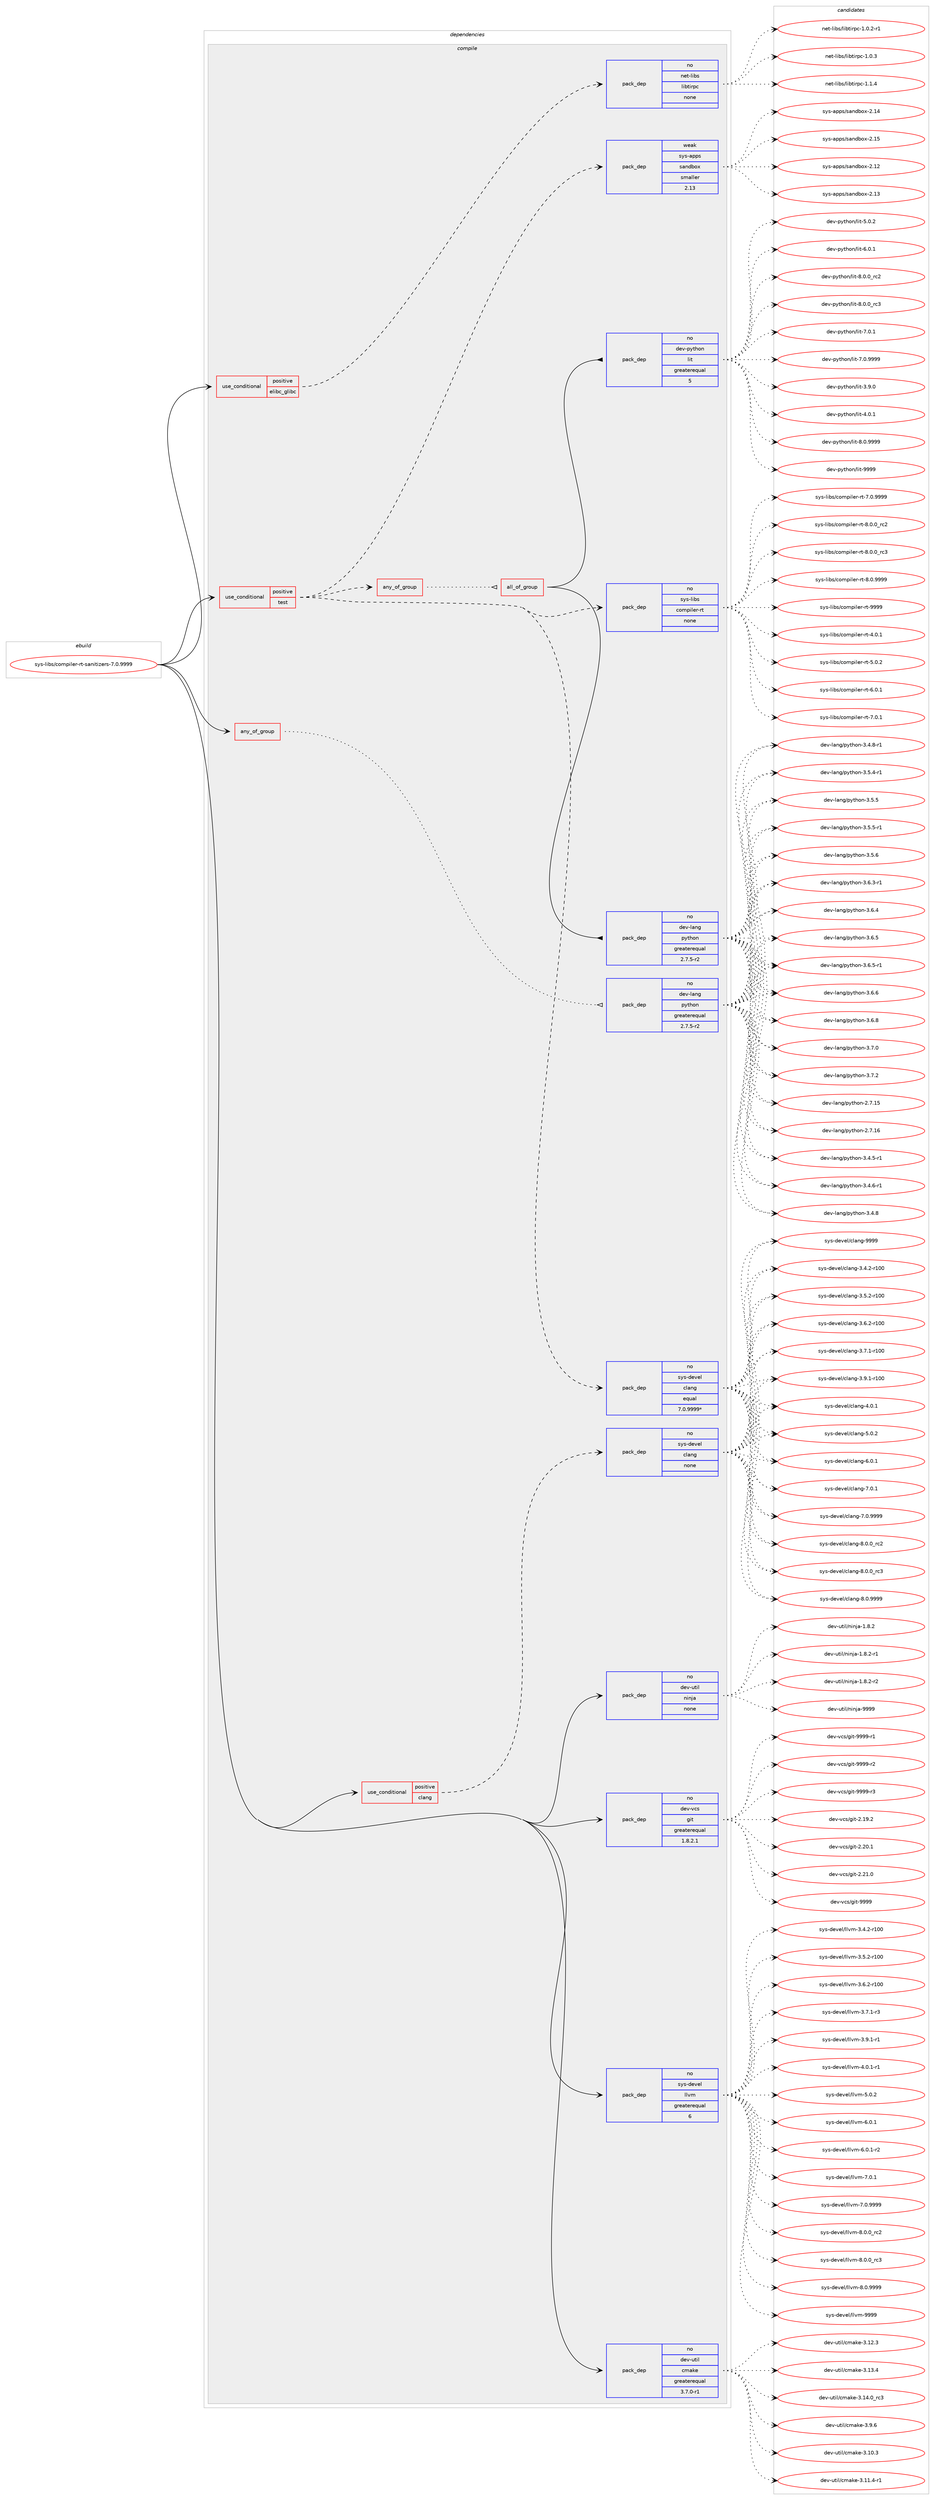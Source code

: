 digraph prolog {

# *************
# Graph options
# *************

newrank=true;
concentrate=true;
compound=true;
graph [rankdir=LR,fontname=Helvetica,fontsize=10,ranksep=1.5];#, ranksep=2.5, nodesep=0.2];
edge  [arrowhead=vee];
node  [fontname=Helvetica,fontsize=10];

# **********
# The ebuild
# **********

subgraph cluster_leftcol {
color=gray;
rank=same;
label=<<i>ebuild</i>>;
id [label="sys-libs/compiler-rt-sanitizers-7.0.9999", color=red, width=4, href="../sys-libs/compiler-rt-sanitizers-7.0.9999.svg"];
}

# ****************
# The dependencies
# ****************

subgraph cluster_midcol {
color=gray;
label=<<i>dependencies</i>>;
subgraph cluster_compile {
fillcolor="#eeeeee";
style=filled;
label=<<i>compile</i>>;
subgraph any27634 {
dependency1736476 [label=<<TABLE BORDER="0" CELLBORDER="1" CELLSPACING="0" CELLPADDING="4"><TR><TD CELLPADDING="10">any_of_group</TD></TR></TABLE>>, shape=none, color=red];subgraph pack1246448 {
dependency1736477 [label=<<TABLE BORDER="0" CELLBORDER="1" CELLSPACING="0" CELLPADDING="4" WIDTH="220"><TR><TD ROWSPAN="6" CELLPADDING="30">pack_dep</TD></TR><TR><TD WIDTH="110">no</TD></TR><TR><TD>dev-lang</TD></TR><TR><TD>python</TD></TR><TR><TD>greaterequal</TD></TR><TR><TD>2.7.5-r2</TD></TR></TABLE>>, shape=none, color=blue];
}
dependency1736476:e -> dependency1736477:w [weight=20,style="dotted",arrowhead="oinv"];
}
id:e -> dependency1736476:w [weight=20,style="solid",arrowhead="vee"];
subgraph cond461464 {
dependency1736478 [label=<<TABLE BORDER="0" CELLBORDER="1" CELLSPACING="0" CELLPADDING="4"><TR><TD ROWSPAN="3" CELLPADDING="10">use_conditional</TD></TR><TR><TD>positive</TD></TR><TR><TD>clang</TD></TR></TABLE>>, shape=none, color=red];
subgraph pack1246449 {
dependency1736479 [label=<<TABLE BORDER="0" CELLBORDER="1" CELLSPACING="0" CELLPADDING="4" WIDTH="220"><TR><TD ROWSPAN="6" CELLPADDING="30">pack_dep</TD></TR><TR><TD WIDTH="110">no</TD></TR><TR><TD>sys-devel</TD></TR><TR><TD>clang</TD></TR><TR><TD>none</TD></TR><TR><TD></TD></TR></TABLE>>, shape=none, color=blue];
}
dependency1736478:e -> dependency1736479:w [weight=20,style="dashed",arrowhead="vee"];
}
id:e -> dependency1736478:w [weight=20,style="solid",arrowhead="vee"];
subgraph cond461465 {
dependency1736480 [label=<<TABLE BORDER="0" CELLBORDER="1" CELLSPACING="0" CELLPADDING="4"><TR><TD ROWSPAN="3" CELLPADDING="10">use_conditional</TD></TR><TR><TD>positive</TD></TR><TR><TD>elibc_glibc</TD></TR></TABLE>>, shape=none, color=red];
subgraph pack1246450 {
dependency1736481 [label=<<TABLE BORDER="0" CELLBORDER="1" CELLSPACING="0" CELLPADDING="4" WIDTH="220"><TR><TD ROWSPAN="6" CELLPADDING="30">pack_dep</TD></TR><TR><TD WIDTH="110">no</TD></TR><TR><TD>net-libs</TD></TR><TR><TD>libtirpc</TD></TR><TR><TD>none</TD></TR><TR><TD></TD></TR></TABLE>>, shape=none, color=blue];
}
dependency1736480:e -> dependency1736481:w [weight=20,style="dashed",arrowhead="vee"];
}
id:e -> dependency1736480:w [weight=20,style="solid",arrowhead="vee"];
subgraph cond461466 {
dependency1736482 [label=<<TABLE BORDER="0" CELLBORDER="1" CELLSPACING="0" CELLPADDING="4"><TR><TD ROWSPAN="3" CELLPADDING="10">use_conditional</TD></TR><TR><TD>positive</TD></TR><TR><TD>test</TD></TR></TABLE>>, shape=none, color=red];
subgraph pack1246451 {
dependency1736483 [label=<<TABLE BORDER="0" CELLBORDER="1" CELLSPACING="0" CELLPADDING="4" WIDTH="220"><TR><TD ROWSPAN="6" CELLPADDING="30">pack_dep</TD></TR><TR><TD WIDTH="110">weak</TD></TR><TR><TD>sys-apps</TD></TR><TR><TD>sandbox</TD></TR><TR><TD>smaller</TD></TR><TR><TD>2.13</TD></TR></TABLE>>, shape=none, color=blue];
}
dependency1736482:e -> dependency1736483:w [weight=20,style="dashed",arrowhead="vee"];
subgraph any27635 {
dependency1736484 [label=<<TABLE BORDER="0" CELLBORDER="1" CELLSPACING="0" CELLPADDING="4"><TR><TD CELLPADDING="10">any_of_group</TD></TR></TABLE>>, shape=none, color=red];subgraph all933 {
dependency1736485 [label=<<TABLE BORDER="0" CELLBORDER="1" CELLSPACING="0" CELLPADDING="4"><TR><TD CELLPADDING="10">all_of_group</TD></TR></TABLE>>, shape=none, color=red];subgraph pack1246452 {
dependency1736486 [label=<<TABLE BORDER="0" CELLBORDER="1" CELLSPACING="0" CELLPADDING="4" WIDTH="220"><TR><TD ROWSPAN="6" CELLPADDING="30">pack_dep</TD></TR><TR><TD WIDTH="110">no</TD></TR><TR><TD>dev-lang</TD></TR><TR><TD>python</TD></TR><TR><TD>greaterequal</TD></TR><TR><TD>2.7.5-r2</TD></TR></TABLE>>, shape=none, color=blue];
}
dependency1736485:e -> dependency1736486:w [weight=20,style="solid",arrowhead="inv"];
subgraph pack1246453 {
dependency1736487 [label=<<TABLE BORDER="0" CELLBORDER="1" CELLSPACING="0" CELLPADDING="4" WIDTH="220"><TR><TD ROWSPAN="6" CELLPADDING="30">pack_dep</TD></TR><TR><TD WIDTH="110">no</TD></TR><TR><TD>dev-python</TD></TR><TR><TD>lit</TD></TR><TR><TD>greaterequal</TD></TR><TR><TD>5</TD></TR></TABLE>>, shape=none, color=blue];
}
dependency1736485:e -> dependency1736487:w [weight=20,style="solid",arrowhead="inv"];
}
dependency1736484:e -> dependency1736485:w [weight=20,style="dotted",arrowhead="oinv"];
}
dependency1736482:e -> dependency1736484:w [weight=20,style="dashed",arrowhead="vee"];
subgraph pack1246454 {
dependency1736488 [label=<<TABLE BORDER="0" CELLBORDER="1" CELLSPACING="0" CELLPADDING="4" WIDTH="220"><TR><TD ROWSPAN="6" CELLPADDING="30">pack_dep</TD></TR><TR><TD WIDTH="110">no</TD></TR><TR><TD>sys-devel</TD></TR><TR><TD>clang</TD></TR><TR><TD>equal</TD></TR><TR><TD>7.0.9999*</TD></TR></TABLE>>, shape=none, color=blue];
}
dependency1736482:e -> dependency1736488:w [weight=20,style="dashed",arrowhead="vee"];
subgraph pack1246455 {
dependency1736489 [label=<<TABLE BORDER="0" CELLBORDER="1" CELLSPACING="0" CELLPADDING="4" WIDTH="220"><TR><TD ROWSPAN="6" CELLPADDING="30">pack_dep</TD></TR><TR><TD WIDTH="110">no</TD></TR><TR><TD>sys-libs</TD></TR><TR><TD>compiler-rt</TD></TR><TR><TD>none</TD></TR><TR><TD></TD></TR></TABLE>>, shape=none, color=blue];
}
dependency1736482:e -> dependency1736489:w [weight=20,style="dashed",arrowhead="vee"];
}
id:e -> dependency1736482:w [weight=20,style="solid",arrowhead="vee"];
subgraph pack1246456 {
dependency1736490 [label=<<TABLE BORDER="0" CELLBORDER="1" CELLSPACING="0" CELLPADDING="4" WIDTH="220"><TR><TD ROWSPAN="6" CELLPADDING="30">pack_dep</TD></TR><TR><TD WIDTH="110">no</TD></TR><TR><TD>dev-util</TD></TR><TR><TD>cmake</TD></TR><TR><TD>greaterequal</TD></TR><TR><TD>3.7.0-r1</TD></TR></TABLE>>, shape=none, color=blue];
}
id:e -> dependency1736490:w [weight=20,style="solid",arrowhead="vee"];
subgraph pack1246457 {
dependency1736491 [label=<<TABLE BORDER="0" CELLBORDER="1" CELLSPACING="0" CELLPADDING="4" WIDTH="220"><TR><TD ROWSPAN="6" CELLPADDING="30">pack_dep</TD></TR><TR><TD WIDTH="110">no</TD></TR><TR><TD>dev-util</TD></TR><TR><TD>ninja</TD></TR><TR><TD>none</TD></TR><TR><TD></TD></TR></TABLE>>, shape=none, color=blue];
}
id:e -> dependency1736491:w [weight=20,style="solid",arrowhead="vee"];
subgraph pack1246458 {
dependency1736492 [label=<<TABLE BORDER="0" CELLBORDER="1" CELLSPACING="0" CELLPADDING="4" WIDTH="220"><TR><TD ROWSPAN="6" CELLPADDING="30">pack_dep</TD></TR><TR><TD WIDTH="110">no</TD></TR><TR><TD>dev-vcs</TD></TR><TR><TD>git</TD></TR><TR><TD>greaterequal</TD></TR><TR><TD>1.8.2.1</TD></TR></TABLE>>, shape=none, color=blue];
}
id:e -> dependency1736492:w [weight=20,style="solid",arrowhead="vee"];
subgraph pack1246459 {
dependency1736493 [label=<<TABLE BORDER="0" CELLBORDER="1" CELLSPACING="0" CELLPADDING="4" WIDTH="220"><TR><TD ROWSPAN="6" CELLPADDING="30">pack_dep</TD></TR><TR><TD WIDTH="110">no</TD></TR><TR><TD>sys-devel</TD></TR><TR><TD>llvm</TD></TR><TR><TD>greaterequal</TD></TR><TR><TD>6</TD></TR></TABLE>>, shape=none, color=blue];
}
id:e -> dependency1736493:w [weight=20,style="solid",arrowhead="vee"];
}
subgraph cluster_compileandrun {
fillcolor="#eeeeee";
style=filled;
label=<<i>compile and run</i>>;
}
subgraph cluster_run {
fillcolor="#eeeeee";
style=filled;
label=<<i>run</i>>;
}
}

# **************
# The candidates
# **************

subgraph cluster_choices {
rank=same;
color=gray;
label=<<i>candidates</i>>;

subgraph choice1246448 {
color=black;
nodesep=1;
choice10010111845108971101034711212111610411111045504655464953 [label="dev-lang/python-2.7.15", color=red, width=4,href="../dev-lang/python-2.7.15.svg"];
choice10010111845108971101034711212111610411111045504655464954 [label="dev-lang/python-2.7.16", color=red, width=4,href="../dev-lang/python-2.7.16.svg"];
choice1001011184510897110103471121211161041111104551465246534511449 [label="dev-lang/python-3.4.5-r1", color=red, width=4,href="../dev-lang/python-3.4.5-r1.svg"];
choice1001011184510897110103471121211161041111104551465246544511449 [label="dev-lang/python-3.4.6-r1", color=red, width=4,href="../dev-lang/python-3.4.6-r1.svg"];
choice100101118451089711010347112121116104111110455146524656 [label="dev-lang/python-3.4.8", color=red, width=4,href="../dev-lang/python-3.4.8.svg"];
choice1001011184510897110103471121211161041111104551465246564511449 [label="dev-lang/python-3.4.8-r1", color=red, width=4,href="../dev-lang/python-3.4.8-r1.svg"];
choice1001011184510897110103471121211161041111104551465346524511449 [label="dev-lang/python-3.5.4-r1", color=red, width=4,href="../dev-lang/python-3.5.4-r1.svg"];
choice100101118451089711010347112121116104111110455146534653 [label="dev-lang/python-3.5.5", color=red, width=4,href="../dev-lang/python-3.5.5.svg"];
choice1001011184510897110103471121211161041111104551465346534511449 [label="dev-lang/python-3.5.5-r1", color=red, width=4,href="../dev-lang/python-3.5.5-r1.svg"];
choice100101118451089711010347112121116104111110455146534654 [label="dev-lang/python-3.5.6", color=red, width=4,href="../dev-lang/python-3.5.6.svg"];
choice1001011184510897110103471121211161041111104551465446514511449 [label="dev-lang/python-3.6.3-r1", color=red, width=4,href="../dev-lang/python-3.6.3-r1.svg"];
choice100101118451089711010347112121116104111110455146544652 [label="dev-lang/python-3.6.4", color=red, width=4,href="../dev-lang/python-3.6.4.svg"];
choice100101118451089711010347112121116104111110455146544653 [label="dev-lang/python-3.6.5", color=red, width=4,href="../dev-lang/python-3.6.5.svg"];
choice1001011184510897110103471121211161041111104551465446534511449 [label="dev-lang/python-3.6.5-r1", color=red, width=4,href="../dev-lang/python-3.6.5-r1.svg"];
choice100101118451089711010347112121116104111110455146544654 [label="dev-lang/python-3.6.6", color=red, width=4,href="../dev-lang/python-3.6.6.svg"];
choice100101118451089711010347112121116104111110455146544656 [label="dev-lang/python-3.6.8", color=red, width=4,href="../dev-lang/python-3.6.8.svg"];
choice100101118451089711010347112121116104111110455146554648 [label="dev-lang/python-3.7.0", color=red, width=4,href="../dev-lang/python-3.7.0.svg"];
choice100101118451089711010347112121116104111110455146554650 [label="dev-lang/python-3.7.2", color=red, width=4,href="../dev-lang/python-3.7.2.svg"];
dependency1736477:e -> choice10010111845108971101034711212111610411111045504655464953:w [style=dotted,weight="100"];
dependency1736477:e -> choice10010111845108971101034711212111610411111045504655464954:w [style=dotted,weight="100"];
dependency1736477:e -> choice1001011184510897110103471121211161041111104551465246534511449:w [style=dotted,weight="100"];
dependency1736477:e -> choice1001011184510897110103471121211161041111104551465246544511449:w [style=dotted,weight="100"];
dependency1736477:e -> choice100101118451089711010347112121116104111110455146524656:w [style=dotted,weight="100"];
dependency1736477:e -> choice1001011184510897110103471121211161041111104551465246564511449:w [style=dotted,weight="100"];
dependency1736477:e -> choice1001011184510897110103471121211161041111104551465346524511449:w [style=dotted,weight="100"];
dependency1736477:e -> choice100101118451089711010347112121116104111110455146534653:w [style=dotted,weight="100"];
dependency1736477:e -> choice1001011184510897110103471121211161041111104551465346534511449:w [style=dotted,weight="100"];
dependency1736477:e -> choice100101118451089711010347112121116104111110455146534654:w [style=dotted,weight="100"];
dependency1736477:e -> choice1001011184510897110103471121211161041111104551465446514511449:w [style=dotted,weight="100"];
dependency1736477:e -> choice100101118451089711010347112121116104111110455146544652:w [style=dotted,weight="100"];
dependency1736477:e -> choice100101118451089711010347112121116104111110455146544653:w [style=dotted,weight="100"];
dependency1736477:e -> choice1001011184510897110103471121211161041111104551465446534511449:w [style=dotted,weight="100"];
dependency1736477:e -> choice100101118451089711010347112121116104111110455146544654:w [style=dotted,weight="100"];
dependency1736477:e -> choice100101118451089711010347112121116104111110455146544656:w [style=dotted,weight="100"];
dependency1736477:e -> choice100101118451089711010347112121116104111110455146554648:w [style=dotted,weight="100"];
dependency1736477:e -> choice100101118451089711010347112121116104111110455146554650:w [style=dotted,weight="100"];
}
subgraph choice1246449 {
color=black;
nodesep=1;
choice1151211154510010111810110847991089711010345514652465045114494848 [label="sys-devel/clang-3.4.2-r100", color=red, width=4,href="../sys-devel/clang-3.4.2-r100.svg"];
choice1151211154510010111810110847991089711010345514653465045114494848 [label="sys-devel/clang-3.5.2-r100", color=red, width=4,href="../sys-devel/clang-3.5.2-r100.svg"];
choice1151211154510010111810110847991089711010345514654465045114494848 [label="sys-devel/clang-3.6.2-r100", color=red, width=4,href="../sys-devel/clang-3.6.2-r100.svg"];
choice1151211154510010111810110847991089711010345514655464945114494848 [label="sys-devel/clang-3.7.1-r100", color=red, width=4,href="../sys-devel/clang-3.7.1-r100.svg"];
choice1151211154510010111810110847991089711010345514657464945114494848 [label="sys-devel/clang-3.9.1-r100", color=red, width=4,href="../sys-devel/clang-3.9.1-r100.svg"];
choice11512111545100101118101108479910897110103455246484649 [label="sys-devel/clang-4.0.1", color=red, width=4,href="../sys-devel/clang-4.0.1.svg"];
choice11512111545100101118101108479910897110103455346484650 [label="sys-devel/clang-5.0.2", color=red, width=4,href="../sys-devel/clang-5.0.2.svg"];
choice11512111545100101118101108479910897110103455446484649 [label="sys-devel/clang-6.0.1", color=red, width=4,href="../sys-devel/clang-6.0.1.svg"];
choice11512111545100101118101108479910897110103455546484649 [label="sys-devel/clang-7.0.1", color=red, width=4,href="../sys-devel/clang-7.0.1.svg"];
choice11512111545100101118101108479910897110103455546484657575757 [label="sys-devel/clang-7.0.9999", color=red, width=4,href="../sys-devel/clang-7.0.9999.svg"];
choice11512111545100101118101108479910897110103455646484648951149950 [label="sys-devel/clang-8.0.0_rc2", color=red, width=4,href="../sys-devel/clang-8.0.0_rc2.svg"];
choice11512111545100101118101108479910897110103455646484648951149951 [label="sys-devel/clang-8.0.0_rc3", color=red, width=4,href="../sys-devel/clang-8.0.0_rc3.svg"];
choice11512111545100101118101108479910897110103455646484657575757 [label="sys-devel/clang-8.0.9999", color=red, width=4,href="../sys-devel/clang-8.0.9999.svg"];
choice115121115451001011181011084799108971101034557575757 [label="sys-devel/clang-9999", color=red, width=4,href="../sys-devel/clang-9999.svg"];
dependency1736479:e -> choice1151211154510010111810110847991089711010345514652465045114494848:w [style=dotted,weight="100"];
dependency1736479:e -> choice1151211154510010111810110847991089711010345514653465045114494848:w [style=dotted,weight="100"];
dependency1736479:e -> choice1151211154510010111810110847991089711010345514654465045114494848:w [style=dotted,weight="100"];
dependency1736479:e -> choice1151211154510010111810110847991089711010345514655464945114494848:w [style=dotted,weight="100"];
dependency1736479:e -> choice1151211154510010111810110847991089711010345514657464945114494848:w [style=dotted,weight="100"];
dependency1736479:e -> choice11512111545100101118101108479910897110103455246484649:w [style=dotted,weight="100"];
dependency1736479:e -> choice11512111545100101118101108479910897110103455346484650:w [style=dotted,weight="100"];
dependency1736479:e -> choice11512111545100101118101108479910897110103455446484649:w [style=dotted,weight="100"];
dependency1736479:e -> choice11512111545100101118101108479910897110103455546484649:w [style=dotted,weight="100"];
dependency1736479:e -> choice11512111545100101118101108479910897110103455546484657575757:w [style=dotted,weight="100"];
dependency1736479:e -> choice11512111545100101118101108479910897110103455646484648951149950:w [style=dotted,weight="100"];
dependency1736479:e -> choice11512111545100101118101108479910897110103455646484648951149951:w [style=dotted,weight="100"];
dependency1736479:e -> choice11512111545100101118101108479910897110103455646484657575757:w [style=dotted,weight="100"];
dependency1736479:e -> choice115121115451001011181011084799108971101034557575757:w [style=dotted,weight="100"];
}
subgraph choice1246450 {
color=black;
nodesep=1;
choice11010111645108105981154710810598116105114112994549464846504511449 [label="net-libs/libtirpc-1.0.2-r1", color=red, width=4,href="../net-libs/libtirpc-1.0.2-r1.svg"];
choice1101011164510810598115471081059811610511411299454946484651 [label="net-libs/libtirpc-1.0.3", color=red, width=4,href="../net-libs/libtirpc-1.0.3.svg"];
choice1101011164510810598115471081059811610511411299454946494652 [label="net-libs/libtirpc-1.1.4", color=red, width=4,href="../net-libs/libtirpc-1.1.4.svg"];
dependency1736481:e -> choice11010111645108105981154710810598116105114112994549464846504511449:w [style=dotted,weight="100"];
dependency1736481:e -> choice1101011164510810598115471081059811610511411299454946484651:w [style=dotted,weight="100"];
dependency1736481:e -> choice1101011164510810598115471081059811610511411299454946494652:w [style=dotted,weight="100"];
}
subgraph choice1246451 {
color=black;
nodesep=1;
choice11512111545971121121154711597110100981111204550464950 [label="sys-apps/sandbox-2.12", color=red, width=4,href="../sys-apps/sandbox-2.12.svg"];
choice11512111545971121121154711597110100981111204550464951 [label="sys-apps/sandbox-2.13", color=red, width=4,href="../sys-apps/sandbox-2.13.svg"];
choice11512111545971121121154711597110100981111204550464952 [label="sys-apps/sandbox-2.14", color=red, width=4,href="../sys-apps/sandbox-2.14.svg"];
choice11512111545971121121154711597110100981111204550464953 [label="sys-apps/sandbox-2.15", color=red, width=4,href="../sys-apps/sandbox-2.15.svg"];
dependency1736483:e -> choice11512111545971121121154711597110100981111204550464950:w [style=dotted,weight="100"];
dependency1736483:e -> choice11512111545971121121154711597110100981111204550464951:w [style=dotted,weight="100"];
dependency1736483:e -> choice11512111545971121121154711597110100981111204550464952:w [style=dotted,weight="100"];
dependency1736483:e -> choice11512111545971121121154711597110100981111204550464953:w [style=dotted,weight="100"];
}
subgraph choice1246452 {
color=black;
nodesep=1;
choice10010111845108971101034711212111610411111045504655464953 [label="dev-lang/python-2.7.15", color=red, width=4,href="../dev-lang/python-2.7.15.svg"];
choice10010111845108971101034711212111610411111045504655464954 [label="dev-lang/python-2.7.16", color=red, width=4,href="../dev-lang/python-2.7.16.svg"];
choice1001011184510897110103471121211161041111104551465246534511449 [label="dev-lang/python-3.4.5-r1", color=red, width=4,href="../dev-lang/python-3.4.5-r1.svg"];
choice1001011184510897110103471121211161041111104551465246544511449 [label="dev-lang/python-3.4.6-r1", color=red, width=4,href="../dev-lang/python-3.4.6-r1.svg"];
choice100101118451089711010347112121116104111110455146524656 [label="dev-lang/python-3.4.8", color=red, width=4,href="../dev-lang/python-3.4.8.svg"];
choice1001011184510897110103471121211161041111104551465246564511449 [label="dev-lang/python-3.4.8-r1", color=red, width=4,href="../dev-lang/python-3.4.8-r1.svg"];
choice1001011184510897110103471121211161041111104551465346524511449 [label="dev-lang/python-3.5.4-r1", color=red, width=4,href="../dev-lang/python-3.5.4-r1.svg"];
choice100101118451089711010347112121116104111110455146534653 [label="dev-lang/python-3.5.5", color=red, width=4,href="../dev-lang/python-3.5.5.svg"];
choice1001011184510897110103471121211161041111104551465346534511449 [label="dev-lang/python-3.5.5-r1", color=red, width=4,href="../dev-lang/python-3.5.5-r1.svg"];
choice100101118451089711010347112121116104111110455146534654 [label="dev-lang/python-3.5.6", color=red, width=4,href="../dev-lang/python-3.5.6.svg"];
choice1001011184510897110103471121211161041111104551465446514511449 [label="dev-lang/python-3.6.3-r1", color=red, width=4,href="../dev-lang/python-3.6.3-r1.svg"];
choice100101118451089711010347112121116104111110455146544652 [label="dev-lang/python-3.6.4", color=red, width=4,href="../dev-lang/python-3.6.4.svg"];
choice100101118451089711010347112121116104111110455146544653 [label="dev-lang/python-3.6.5", color=red, width=4,href="../dev-lang/python-3.6.5.svg"];
choice1001011184510897110103471121211161041111104551465446534511449 [label="dev-lang/python-3.6.5-r1", color=red, width=4,href="../dev-lang/python-3.6.5-r1.svg"];
choice100101118451089711010347112121116104111110455146544654 [label="dev-lang/python-3.6.6", color=red, width=4,href="../dev-lang/python-3.6.6.svg"];
choice100101118451089711010347112121116104111110455146544656 [label="dev-lang/python-3.6.8", color=red, width=4,href="../dev-lang/python-3.6.8.svg"];
choice100101118451089711010347112121116104111110455146554648 [label="dev-lang/python-3.7.0", color=red, width=4,href="../dev-lang/python-3.7.0.svg"];
choice100101118451089711010347112121116104111110455146554650 [label="dev-lang/python-3.7.2", color=red, width=4,href="../dev-lang/python-3.7.2.svg"];
dependency1736486:e -> choice10010111845108971101034711212111610411111045504655464953:w [style=dotted,weight="100"];
dependency1736486:e -> choice10010111845108971101034711212111610411111045504655464954:w [style=dotted,weight="100"];
dependency1736486:e -> choice1001011184510897110103471121211161041111104551465246534511449:w [style=dotted,weight="100"];
dependency1736486:e -> choice1001011184510897110103471121211161041111104551465246544511449:w [style=dotted,weight="100"];
dependency1736486:e -> choice100101118451089711010347112121116104111110455146524656:w [style=dotted,weight="100"];
dependency1736486:e -> choice1001011184510897110103471121211161041111104551465246564511449:w [style=dotted,weight="100"];
dependency1736486:e -> choice1001011184510897110103471121211161041111104551465346524511449:w [style=dotted,weight="100"];
dependency1736486:e -> choice100101118451089711010347112121116104111110455146534653:w [style=dotted,weight="100"];
dependency1736486:e -> choice1001011184510897110103471121211161041111104551465346534511449:w [style=dotted,weight="100"];
dependency1736486:e -> choice100101118451089711010347112121116104111110455146534654:w [style=dotted,weight="100"];
dependency1736486:e -> choice1001011184510897110103471121211161041111104551465446514511449:w [style=dotted,weight="100"];
dependency1736486:e -> choice100101118451089711010347112121116104111110455146544652:w [style=dotted,weight="100"];
dependency1736486:e -> choice100101118451089711010347112121116104111110455146544653:w [style=dotted,weight="100"];
dependency1736486:e -> choice1001011184510897110103471121211161041111104551465446534511449:w [style=dotted,weight="100"];
dependency1736486:e -> choice100101118451089711010347112121116104111110455146544654:w [style=dotted,weight="100"];
dependency1736486:e -> choice100101118451089711010347112121116104111110455146544656:w [style=dotted,weight="100"];
dependency1736486:e -> choice100101118451089711010347112121116104111110455146554648:w [style=dotted,weight="100"];
dependency1736486:e -> choice100101118451089711010347112121116104111110455146554650:w [style=dotted,weight="100"];
}
subgraph choice1246453 {
color=black;
nodesep=1;
choice1001011184511212111610411111047108105116455146574648 [label="dev-python/lit-3.9.0", color=red, width=4,href="../dev-python/lit-3.9.0.svg"];
choice1001011184511212111610411111047108105116455246484649 [label="dev-python/lit-4.0.1", color=red, width=4,href="../dev-python/lit-4.0.1.svg"];
choice1001011184511212111610411111047108105116455346484650 [label="dev-python/lit-5.0.2", color=red, width=4,href="../dev-python/lit-5.0.2.svg"];
choice1001011184511212111610411111047108105116455446484649 [label="dev-python/lit-6.0.1", color=red, width=4,href="../dev-python/lit-6.0.1.svg"];
choice1001011184511212111610411111047108105116455546484649 [label="dev-python/lit-7.0.1", color=red, width=4,href="../dev-python/lit-7.0.1.svg"];
choice1001011184511212111610411111047108105116455546484657575757 [label="dev-python/lit-7.0.9999", color=red, width=4,href="../dev-python/lit-7.0.9999.svg"];
choice1001011184511212111610411111047108105116455646484648951149950 [label="dev-python/lit-8.0.0_rc2", color=red, width=4,href="../dev-python/lit-8.0.0_rc2.svg"];
choice1001011184511212111610411111047108105116455646484648951149951 [label="dev-python/lit-8.0.0_rc3", color=red, width=4,href="../dev-python/lit-8.0.0_rc3.svg"];
choice1001011184511212111610411111047108105116455646484657575757 [label="dev-python/lit-8.0.9999", color=red, width=4,href="../dev-python/lit-8.0.9999.svg"];
choice10010111845112121116104111110471081051164557575757 [label="dev-python/lit-9999", color=red, width=4,href="../dev-python/lit-9999.svg"];
dependency1736487:e -> choice1001011184511212111610411111047108105116455146574648:w [style=dotted,weight="100"];
dependency1736487:e -> choice1001011184511212111610411111047108105116455246484649:w [style=dotted,weight="100"];
dependency1736487:e -> choice1001011184511212111610411111047108105116455346484650:w [style=dotted,weight="100"];
dependency1736487:e -> choice1001011184511212111610411111047108105116455446484649:w [style=dotted,weight="100"];
dependency1736487:e -> choice1001011184511212111610411111047108105116455546484649:w [style=dotted,weight="100"];
dependency1736487:e -> choice1001011184511212111610411111047108105116455546484657575757:w [style=dotted,weight="100"];
dependency1736487:e -> choice1001011184511212111610411111047108105116455646484648951149950:w [style=dotted,weight="100"];
dependency1736487:e -> choice1001011184511212111610411111047108105116455646484648951149951:w [style=dotted,weight="100"];
dependency1736487:e -> choice1001011184511212111610411111047108105116455646484657575757:w [style=dotted,weight="100"];
dependency1736487:e -> choice10010111845112121116104111110471081051164557575757:w [style=dotted,weight="100"];
}
subgraph choice1246454 {
color=black;
nodesep=1;
choice1151211154510010111810110847991089711010345514652465045114494848 [label="sys-devel/clang-3.4.2-r100", color=red, width=4,href="../sys-devel/clang-3.4.2-r100.svg"];
choice1151211154510010111810110847991089711010345514653465045114494848 [label="sys-devel/clang-3.5.2-r100", color=red, width=4,href="../sys-devel/clang-3.5.2-r100.svg"];
choice1151211154510010111810110847991089711010345514654465045114494848 [label="sys-devel/clang-3.6.2-r100", color=red, width=4,href="../sys-devel/clang-3.6.2-r100.svg"];
choice1151211154510010111810110847991089711010345514655464945114494848 [label="sys-devel/clang-3.7.1-r100", color=red, width=4,href="../sys-devel/clang-3.7.1-r100.svg"];
choice1151211154510010111810110847991089711010345514657464945114494848 [label="sys-devel/clang-3.9.1-r100", color=red, width=4,href="../sys-devel/clang-3.9.1-r100.svg"];
choice11512111545100101118101108479910897110103455246484649 [label="sys-devel/clang-4.0.1", color=red, width=4,href="../sys-devel/clang-4.0.1.svg"];
choice11512111545100101118101108479910897110103455346484650 [label="sys-devel/clang-5.0.2", color=red, width=4,href="../sys-devel/clang-5.0.2.svg"];
choice11512111545100101118101108479910897110103455446484649 [label="sys-devel/clang-6.0.1", color=red, width=4,href="../sys-devel/clang-6.0.1.svg"];
choice11512111545100101118101108479910897110103455546484649 [label="sys-devel/clang-7.0.1", color=red, width=4,href="../sys-devel/clang-7.0.1.svg"];
choice11512111545100101118101108479910897110103455546484657575757 [label="sys-devel/clang-7.0.9999", color=red, width=4,href="../sys-devel/clang-7.0.9999.svg"];
choice11512111545100101118101108479910897110103455646484648951149950 [label="sys-devel/clang-8.0.0_rc2", color=red, width=4,href="../sys-devel/clang-8.0.0_rc2.svg"];
choice11512111545100101118101108479910897110103455646484648951149951 [label="sys-devel/clang-8.0.0_rc3", color=red, width=4,href="../sys-devel/clang-8.0.0_rc3.svg"];
choice11512111545100101118101108479910897110103455646484657575757 [label="sys-devel/clang-8.0.9999", color=red, width=4,href="../sys-devel/clang-8.0.9999.svg"];
choice115121115451001011181011084799108971101034557575757 [label="sys-devel/clang-9999", color=red, width=4,href="../sys-devel/clang-9999.svg"];
dependency1736488:e -> choice1151211154510010111810110847991089711010345514652465045114494848:w [style=dotted,weight="100"];
dependency1736488:e -> choice1151211154510010111810110847991089711010345514653465045114494848:w [style=dotted,weight="100"];
dependency1736488:e -> choice1151211154510010111810110847991089711010345514654465045114494848:w [style=dotted,weight="100"];
dependency1736488:e -> choice1151211154510010111810110847991089711010345514655464945114494848:w [style=dotted,weight="100"];
dependency1736488:e -> choice1151211154510010111810110847991089711010345514657464945114494848:w [style=dotted,weight="100"];
dependency1736488:e -> choice11512111545100101118101108479910897110103455246484649:w [style=dotted,weight="100"];
dependency1736488:e -> choice11512111545100101118101108479910897110103455346484650:w [style=dotted,weight="100"];
dependency1736488:e -> choice11512111545100101118101108479910897110103455446484649:w [style=dotted,weight="100"];
dependency1736488:e -> choice11512111545100101118101108479910897110103455546484649:w [style=dotted,weight="100"];
dependency1736488:e -> choice11512111545100101118101108479910897110103455546484657575757:w [style=dotted,weight="100"];
dependency1736488:e -> choice11512111545100101118101108479910897110103455646484648951149950:w [style=dotted,weight="100"];
dependency1736488:e -> choice11512111545100101118101108479910897110103455646484648951149951:w [style=dotted,weight="100"];
dependency1736488:e -> choice11512111545100101118101108479910897110103455646484657575757:w [style=dotted,weight="100"];
dependency1736488:e -> choice115121115451001011181011084799108971101034557575757:w [style=dotted,weight="100"];
}
subgraph choice1246455 {
color=black;
nodesep=1;
choice1151211154510810598115479911110911210510810111445114116455246484649 [label="sys-libs/compiler-rt-4.0.1", color=red, width=4,href="../sys-libs/compiler-rt-4.0.1.svg"];
choice1151211154510810598115479911110911210510810111445114116455346484650 [label="sys-libs/compiler-rt-5.0.2", color=red, width=4,href="../sys-libs/compiler-rt-5.0.2.svg"];
choice1151211154510810598115479911110911210510810111445114116455446484649 [label="sys-libs/compiler-rt-6.0.1", color=red, width=4,href="../sys-libs/compiler-rt-6.0.1.svg"];
choice1151211154510810598115479911110911210510810111445114116455546484649 [label="sys-libs/compiler-rt-7.0.1", color=red, width=4,href="../sys-libs/compiler-rt-7.0.1.svg"];
choice1151211154510810598115479911110911210510810111445114116455546484657575757 [label="sys-libs/compiler-rt-7.0.9999", color=red, width=4,href="../sys-libs/compiler-rt-7.0.9999.svg"];
choice1151211154510810598115479911110911210510810111445114116455646484648951149950 [label="sys-libs/compiler-rt-8.0.0_rc2", color=red, width=4,href="../sys-libs/compiler-rt-8.0.0_rc2.svg"];
choice1151211154510810598115479911110911210510810111445114116455646484648951149951 [label="sys-libs/compiler-rt-8.0.0_rc3", color=red, width=4,href="../sys-libs/compiler-rt-8.0.0_rc3.svg"];
choice1151211154510810598115479911110911210510810111445114116455646484657575757 [label="sys-libs/compiler-rt-8.0.9999", color=red, width=4,href="../sys-libs/compiler-rt-8.0.9999.svg"];
choice11512111545108105981154799111109112105108101114451141164557575757 [label="sys-libs/compiler-rt-9999", color=red, width=4,href="../sys-libs/compiler-rt-9999.svg"];
dependency1736489:e -> choice1151211154510810598115479911110911210510810111445114116455246484649:w [style=dotted,weight="100"];
dependency1736489:e -> choice1151211154510810598115479911110911210510810111445114116455346484650:w [style=dotted,weight="100"];
dependency1736489:e -> choice1151211154510810598115479911110911210510810111445114116455446484649:w [style=dotted,weight="100"];
dependency1736489:e -> choice1151211154510810598115479911110911210510810111445114116455546484649:w [style=dotted,weight="100"];
dependency1736489:e -> choice1151211154510810598115479911110911210510810111445114116455546484657575757:w [style=dotted,weight="100"];
dependency1736489:e -> choice1151211154510810598115479911110911210510810111445114116455646484648951149950:w [style=dotted,weight="100"];
dependency1736489:e -> choice1151211154510810598115479911110911210510810111445114116455646484648951149951:w [style=dotted,weight="100"];
dependency1736489:e -> choice1151211154510810598115479911110911210510810111445114116455646484657575757:w [style=dotted,weight="100"];
dependency1736489:e -> choice11512111545108105981154799111109112105108101114451141164557575757:w [style=dotted,weight="100"];
}
subgraph choice1246456 {
color=black;
nodesep=1;
choice1001011184511711610510847991099710710145514649484651 [label="dev-util/cmake-3.10.3", color=red, width=4,href="../dev-util/cmake-3.10.3.svg"];
choice10010111845117116105108479910997107101455146494946524511449 [label="dev-util/cmake-3.11.4-r1", color=red, width=4,href="../dev-util/cmake-3.11.4-r1.svg"];
choice1001011184511711610510847991099710710145514649504651 [label="dev-util/cmake-3.12.3", color=red, width=4,href="../dev-util/cmake-3.12.3.svg"];
choice1001011184511711610510847991099710710145514649514652 [label="dev-util/cmake-3.13.4", color=red, width=4,href="../dev-util/cmake-3.13.4.svg"];
choice1001011184511711610510847991099710710145514649524648951149951 [label="dev-util/cmake-3.14.0_rc3", color=red, width=4,href="../dev-util/cmake-3.14.0_rc3.svg"];
choice10010111845117116105108479910997107101455146574654 [label="dev-util/cmake-3.9.6", color=red, width=4,href="../dev-util/cmake-3.9.6.svg"];
dependency1736490:e -> choice1001011184511711610510847991099710710145514649484651:w [style=dotted,weight="100"];
dependency1736490:e -> choice10010111845117116105108479910997107101455146494946524511449:w [style=dotted,weight="100"];
dependency1736490:e -> choice1001011184511711610510847991099710710145514649504651:w [style=dotted,weight="100"];
dependency1736490:e -> choice1001011184511711610510847991099710710145514649514652:w [style=dotted,weight="100"];
dependency1736490:e -> choice1001011184511711610510847991099710710145514649524648951149951:w [style=dotted,weight="100"];
dependency1736490:e -> choice10010111845117116105108479910997107101455146574654:w [style=dotted,weight="100"];
}
subgraph choice1246457 {
color=black;
nodesep=1;
choice100101118451171161051084711010511010697454946564650 [label="dev-util/ninja-1.8.2", color=red, width=4,href="../dev-util/ninja-1.8.2.svg"];
choice1001011184511711610510847110105110106974549465646504511449 [label="dev-util/ninja-1.8.2-r1", color=red, width=4,href="../dev-util/ninja-1.8.2-r1.svg"];
choice1001011184511711610510847110105110106974549465646504511450 [label="dev-util/ninja-1.8.2-r2", color=red, width=4,href="../dev-util/ninja-1.8.2-r2.svg"];
choice1001011184511711610510847110105110106974557575757 [label="dev-util/ninja-9999", color=red, width=4,href="../dev-util/ninja-9999.svg"];
dependency1736491:e -> choice100101118451171161051084711010511010697454946564650:w [style=dotted,weight="100"];
dependency1736491:e -> choice1001011184511711610510847110105110106974549465646504511449:w [style=dotted,weight="100"];
dependency1736491:e -> choice1001011184511711610510847110105110106974549465646504511450:w [style=dotted,weight="100"];
dependency1736491:e -> choice1001011184511711610510847110105110106974557575757:w [style=dotted,weight="100"];
}
subgraph choice1246458 {
color=black;
nodesep=1;
choice10010111845118991154710310511645504649574650 [label="dev-vcs/git-2.19.2", color=red, width=4,href="../dev-vcs/git-2.19.2.svg"];
choice10010111845118991154710310511645504650484649 [label="dev-vcs/git-2.20.1", color=red, width=4,href="../dev-vcs/git-2.20.1.svg"];
choice10010111845118991154710310511645504650494648 [label="dev-vcs/git-2.21.0", color=red, width=4,href="../dev-vcs/git-2.21.0.svg"];
choice1001011184511899115471031051164557575757 [label="dev-vcs/git-9999", color=red, width=4,href="../dev-vcs/git-9999.svg"];
choice10010111845118991154710310511645575757574511449 [label="dev-vcs/git-9999-r1", color=red, width=4,href="../dev-vcs/git-9999-r1.svg"];
choice10010111845118991154710310511645575757574511450 [label="dev-vcs/git-9999-r2", color=red, width=4,href="../dev-vcs/git-9999-r2.svg"];
choice10010111845118991154710310511645575757574511451 [label="dev-vcs/git-9999-r3", color=red, width=4,href="../dev-vcs/git-9999-r3.svg"];
dependency1736492:e -> choice10010111845118991154710310511645504649574650:w [style=dotted,weight="100"];
dependency1736492:e -> choice10010111845118991154710310511645504650484649:w [style=dotted,weight="100"];
dependency1736492:e -> choice10010111845118991154710310511645504650494648:w [style=dotted,weight="100"];
dependency1736492:e -> choice1001011184511899115471031051164557575757:w [style=dotted,weight="100"];
dependency1736492:e -> choice10010111845118991154710310511645575757574511449:w [style=dotted,weight="100"];
dependency1736492:e -> choice10010111845118991154710310511645575757574511450:w [style=dotted,weight="100"];
dependency1736492:e -> choice10010111845118991154710310511645575757574511451:w [style=dotted,weight="100"];
}
subgraph choice1246459 {
color=black;
nodesep=1;
choice115121115451001011181011084710810811810945514652465045114494848 [label="sys-devel/llvm-3.4.2-r100", color=red, width=4,href="../sys-devel/llvm-3.4.2-r100.svg"];
choice115121115451001011181011084710810811810945514653465045114494848 [label="sys-devel/llvm-3.5.2-r100", color=red, width=4,href="../sys-devel/llvm-3.5.2-r100.svg"];
choice115121115451001011181011084710810811810945514654465045114494848 [label="sys-devel/llvm-3.6.2-r100", color=red, width=4,href="../sys-devel/llvm-3.6.2-r100.svg"];
choice11512111545100101118101108471081081181094551465546494511451 [label="sys-devel/llvm-3.7.1-r3", color=red, width=4,href="../sys-devel/llvm-3.7.1-r3.svg"];
choice11512111545100101118101108471081081181094551465746494511449 [label="sys-devel/llvm-3.9.1-r1", color=red, width=4,href="../sys-devel/llvm-3.9.1-r1.svg"];
choice11512111545100101118101108471081081181094552464846494511449 [label="sys-devel/llvm-4.0.1-r1", color=red, width=4,href="../sys-devel/llvm-4.0.1-r1.svg"];
choice1151211154510010111810110847108108118109455346484650 [label="sys-devel/llvm-5.0.2", color=red, width=4,href="../sys-devel/llvm-5.0.2.svg"];
choice1151211154510010111810110847108108118109455446484649 [label="sys-devel/llvm-6.0.1", color=red, width=4,href="../sys-devel/llvm-6.0.1.svg"];
choice11512111545100101118101108471081081181094554464846494511450 [label="sys-devel/llvm-6.0.1-r2", color=red, width=4,href="../sys-devel/llvm-6.0.1-r2.svg"];
choice1151211154510010111810110847108108118109455546484649 [label="sys-devel/llvm-7.0.1", color=red, width=4,href="../sys-devel/llvm-7.0.1.svg"];
choice1151211154510010111810110847108108118109455546484657575757 [label="sys-devel/llvm-7.0.9999", color=red, width=4,href="../sys-devel/llvm-7.0.9999.svg"];
choice1151211154510010111810110847108108118109455646484648951149950 [label="sys-devel/llvm-8.0.0_rc2", color=red, width=4,href="../sys-devel/llvm-8.0.0_rc2.svg"];
choice1151211154510010111810110847108108118109455646484648951149951 [label="sys-devel/llvm-8.0.0_rc3", color=red, width=4,href="../sys-devel/llvm-8.0.0_rc3.svg"];
choice1151211154510010111810110847108108118109455646484657575757 [label="sys-devel/llvm-8.0.9999", color=red, width=4,href="../sys-devel/llvm-8.0.9999.svg"];
choice11512111545100101118101108471081081181094557575757 [label="sys-devel/llvm-9999", color=red, width=4,href="../sys-devel/llvm-9999.svg"];
dependency1736493:e -> choice115121115451001011181011084710810811810945514652465045114494848:w [style=dotted,weight="100"];
dependency1736493:e -> choice115121115451001011181011084710810811810945514653465045114494848:w [style=dotted,weight="100"];
dependency1736493:e -> choice115121115451001011181011084710810811810945514654465045114494848:w [style=dotted,weight="100"];
dependency1736493:e -> choice11512111545100101118101108471081081181094551465546494511451:w [style=dotted,weight="100"];
dependency1736493:e -> choice11512111545100101118101108471081081181094551465746494511449:w [style=dotted,weight="100"];
dependency1736493:e -> choice11512111545100101118101108471081081181094552464846494511449:w [style=dotted,weight="100"];
dependency1736493:e -> choice1151211154510010111810110847108108118109455346484650:w [style=dotted,weight="100"];
dependency1736493:e -> choice1151211154510010111810110847108108118109455446484649:w [style=dotted,weight="100"];
dependency1736493:e -> choice11512111545100101118101108471081081181094554464846494511450:w [style=dotted,weight="100"];
dependency1736493:e -> choice1151211154510010111810110847108108118109455546484649:w [style=dotted,weight="100"];
dependency1736493:e -> choice1151211154510010111810110847108108118109455546484657575757:w [style=dotted,weight="100"];
dependency1736493:e -> choice1151211154510010111810110847108108118109455646484648951149950:w [style=dotted,weight="100"];
dependency1736493:e -> choice1151211154510010111810110847108108118109455646484648951149951:w [style=dotted,weight="100"];
dependency1736493:e -> choice1151211154510010111810110847108108118109455646484657575757:w [style=dotted,weight="100"];
dependency1736493:e -> choice11512111545100101118101108471081081181094557575757:w [style=dotted,weight="100"];
}
}

}
